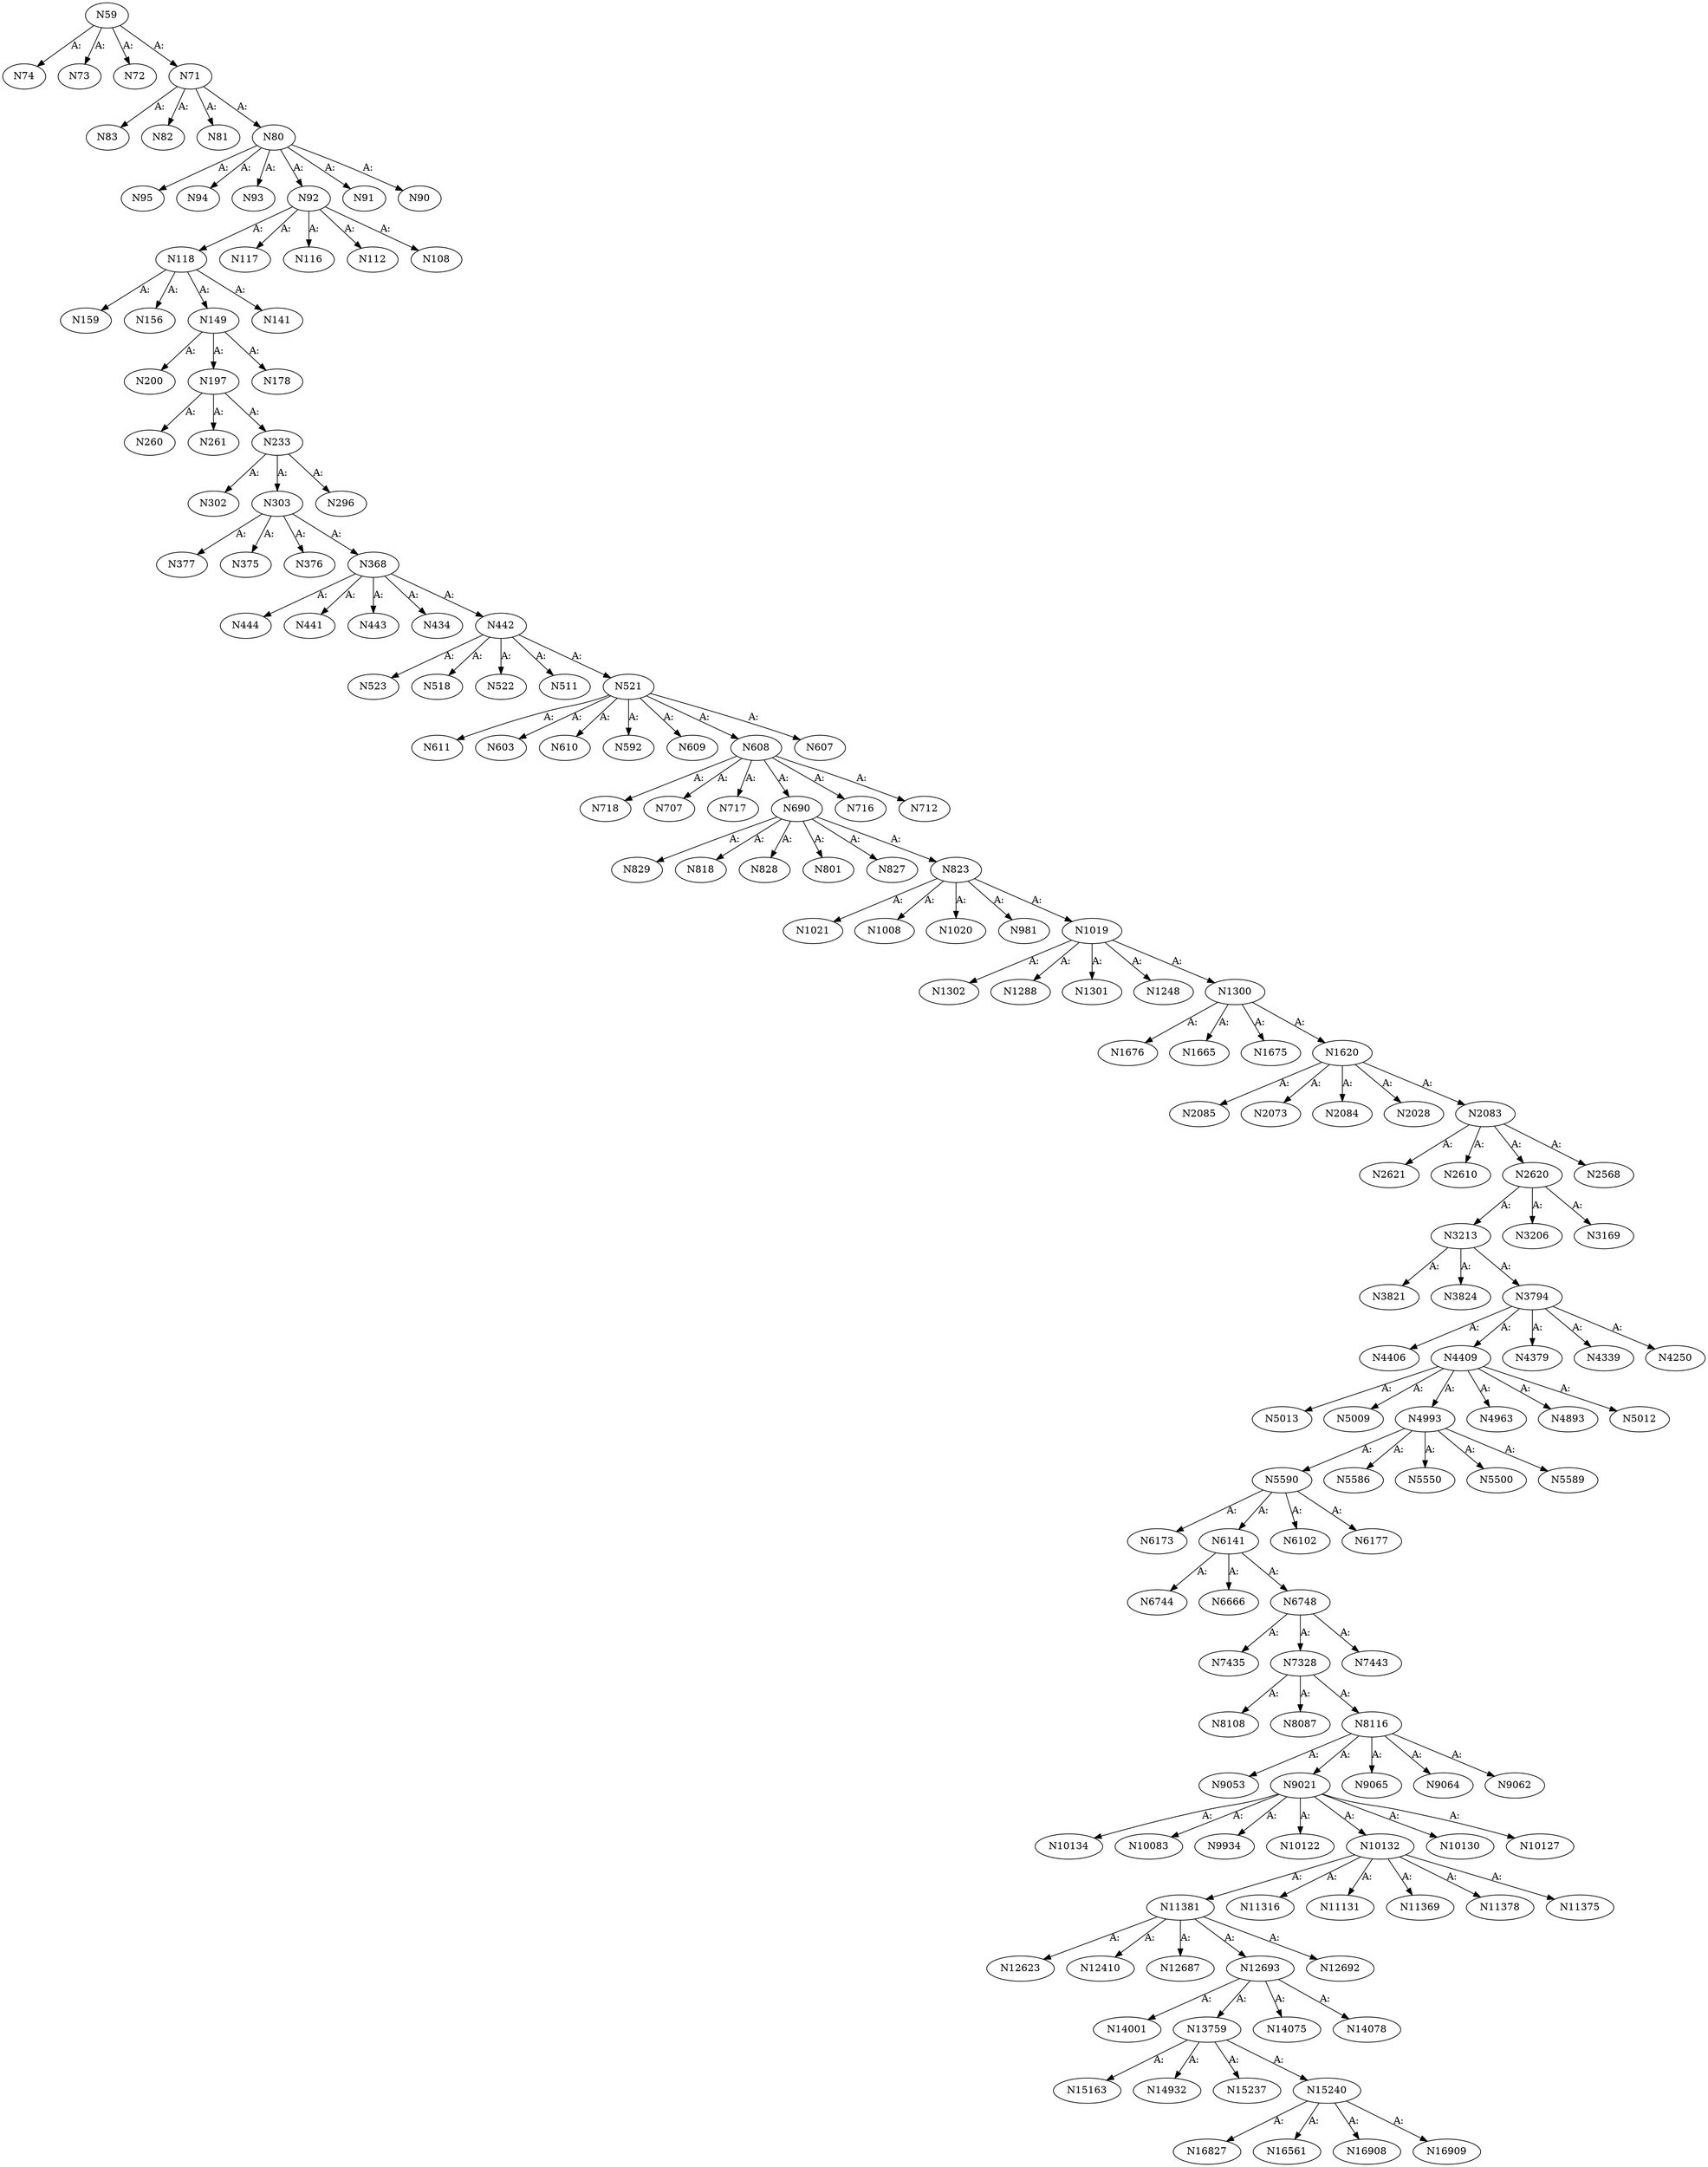 digraph cpn_tools_graph {
  N59 -> N74 [ label="A:" ];
  N59 -> N73 [ label="A:" ];
  N59 -> N72 [ label="A:" ];
  N59 -> N71 [ label="A:" ];
  N71 -> N83 [ label="A:" ];
  N71 -> N82 [ label="A:" ];
  N71 -> N81 [ label="A:" ];
  N71 -> N80 [ label="A:" ];
  N80 -> N95 [ label="A:" ];
  N80 -> N94 [ label="A:" ];
  N80 -> N93 [ label="A:" ];
  N80 -> N92 [ label="A:" ];
  N80 -> N91 [ label="A:" ];
  N80 -> N90 [ label="A:" ];
  N92 -> N118 [ label="A:" ];
  N92 -> N117 [ label="A:" ];
  N92 -> N116 [ label="A:" ];
  N92 -> N112 [ label="A:" ];
  N92 -> N108 [ label="A:" ];
  N118 -> N159 [ label="A:" ];
  N118 -> N156 [ label="A:" ];
  N118 -> N149 [ label="A:" ];
  N118 -> N141 [ label="A:" ];
  N149 -> N200 [ label="A:" ];
  N149 -> N197 [ label="A:" ];
  N149 -> N178 [ label="A:" ];
  N197 -> N260 [ label="A:" ];
  N197 -> N261 [ label="A:" ];
  N197 -> N233 [ label="A:" ];
  N233 -> N302 [ label="A:" ];
  N233 -> N303 [ label="A:" ];
  N233 -> N296 [ label="A:" ];
  N303 -> N377 [ label="A:" ];
  N303 -> N375 [ label="A:" ];
  N303 -> N376 [ label="A:" ];
  N303 -> N368 [ label="A:" ];
  N368 -> N444 [ label="A:" ];
  N368 -> N441 [ label="A:" ];
  N368 -> N443 [ label="A:" ];
  N368 -> N434 [ label="A:" ];
  N368 -> N442 [ label="A:" ];
  N442 -> N523 [ label="A:" ];
  N442 -> N518 [ label="A:" ];
  N442 -> N522 [ label="A:" ];
  N442 -> N511 [ label="A:" ];
  N442 -> N521 [ label="A:" ];
  N521 -> N611 [ label="A:" ];
  N521 -> N603 [ label="A:" ];
  N521 -> N610 [ label="A:" ];
  N521 -> N592 [ label="A:" ];
  N521 -> N609 [ label="A:" ];
  N521 -> N608 [ label="A:" ];
  N521 -> N607 [ label="A:" ];
  N608 -> N718 [ label="A:" ];
  N608 -> N707 [ label="A:" ];
  N608 -> N717 [ label="A:" ];
  N608 -> N690 [ label="A:" ];
  N608 -> N716 [ label="A:" ];
  N608 -> N712 [ label="A:" ];
  N690 -> N829 [ label="A:" ];
  N690 -> N818 [ label="A:" ];
  N690 -> N828 [ label="A:" ];
  N690 -> N801 [ label="A:" ];
  N690 -> N827 [ label="A:" ];
  N690 -> N823 [ label="A:" ];
  N823 -> N1021 [ label="A:" ];
  N823 -> N1008 [ label="A:" ];
  N823 -> N1020 [ label="A:" ];
  N823 -> N981 [ label="A:" ];
  N823 -> N1019 [ label="A:" ];
  N1019 -> N1302 [ label="A:" ];
  N1019 -> N1288 [ label="A:" ];
  N1019 -> N1301 [ label="A:" ];
  N1019 -> N1248 [ label="A:" ];
  N1019 -> N1300 [ label="A:" ];
  N1300 -> N1676 [ label="A:" ];
  N1300 -> N1665 [ label="A:" ];
  N1300 -> N1675 [ label="A:" ];
  N1300 -> N1620 [ label="A:" ];
  N1620 -> N2085 [ label="A:" ];
  N1620 -> N2073 [ label="A:" ];
  N1620 -> N2084 [ label="A:" ];
  N1620 -> N2028 [ label="A:" ];
  N1620 -> N2083 [ label="A:" ];
  N2083 -> N2621 [ label="A:" ];
  N2083 -> N2610 [ label="A:" ];
  N2083 -> N2620 [ label="A:" ];
  N2083 -> N2568 [ label="A:" ];
  N2620 -> N3213 [ label="A:" ];
  N2620 -> N3206 [ label="A:" ];
  N2620 -> N3169 [ label="A:" ];
  N3213 -> N3821 [ label="A:" ];
  N3213 -> N3824 [ label="A:" ];
  N3213 -> N3794 [ label="A:" ];
  N3794 -> N4406 [ label="A:" ];
  N3794 -> N4409 [ label="A:" ];
  N3794 -> N4379 [ label="A:" ];
  N3794 -> N4339 [ label="A:" ];
  N3794 -> N4250 [ label="A:" ];
  N4409 -> N5013 [ label="A:" ];
  N4409 -> N5009 [ label="A:" ];
  N4409 -> N4993 [ label="A:" ];
  N4409 -> N4963 [ label="A:" ];
  N4409 -> N4893 [ label="A:" ];
  N4409 -> N5012 [ label="A:" ];
  N4993 -> N5590 [ label="A:" ];
  N4993 -> N5586 [ label="A:" ];
  N4993 -> N5550 [ label="A:" ];
  N4993 -> N5500 [ label="A:" ];
  N4993 -> N5589 [ label="A:" ];
  N5590 -> N6173 [ label="A:" ];
  N5590 -> N6141 [ label="A:" ];
  N5590 -> N6102 [ label="A:" ];
  N5590 -> N6177 [ label="A:" ];
  N6141 -> N6744 [ label="A:" ];
  N6141 -> N6666 [ label="A:" ];
  N6141 -> N6748 [ label="A:" ];
  N6748 -> N7435 [ label="A:" ];
  N6748 -> N7328 [ label="A:" ];
  N6748 -> N7443 [ label="A:" ];
  N7328 -> N8108 [ label="A:" ];
  N7328 -> N8087 [ label="A:" ];
  N7328 -> N8116 [ label="A:" ];
  N8116 -> N9053 [ label="A:" ];
  N8116 -> N9021 [ label="A:" ];
  N8116 -> N9065 [ label="A:" ];
  N8116 -> N9064 [ label="A:" ];
  N8116 -> N9062 [ label="A:" ];
  N9021 -> N10134 [ label="A:" ];
  N9021 -> N10083 [ label="A:" ];
  N9021 -> N9934 [ label="A:" ];
  N9021 -> N10122 [ label="A:" ];
  N9021 -> N10132 [ label="A:" ];
  N9021 -> N10130 [ label="A:" ];
  N9021 -> N10127 [ label="A:" ];
  N10132 -> N11381 [ label="A:" ];
  N10132 -> N11316 [ label="A:" ];
  N10132 -> N11131 [ label="A:" ];
  N10132 -> N11369 [ label="A:" ];
  N10132 -> N11378 [ label="A:" ];
  N10132 -> N11375 [ label="A:" ];
  N11381 -> N12623 [ label="A:" ];
  N11381 -> N12410 [ label="A:" ];
  N11381 -> N12687 [ label="A:" ];
  N11381 -> N12693 [ label="A:" ];
  N11381 -> N12692 [ label="A:" ];
  N12693 -> N14001 [ label="A:" ];
  N12693 -> N13759 [ label="A:" ];
  N12693 -> N14075 [ label="A:" ];
  N12693 -> N14078 [ label="A:" ];
  N13759 -> N15163 [ label="A:" ];
  N13759 -> N14932 [ label="A:" ];
  N13759 -> N15237 [ label="A:" ];
  N13759 -> N15240 [ label="A:" ];
  N15240 -> N16827 [ label="A:" ];
  N15240 -> N16561 [ label="A:" ];
  N15240 -> N16908 [ label="A:" ];
  N15240 -> N16909 [ label="A:" ];
}